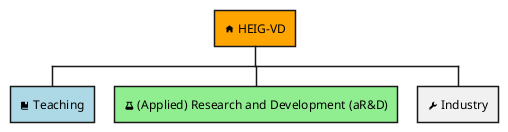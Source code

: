 @startwbs what-do-we-do
*[#orange] <&home> HEIG-VD
**[#lightblue] <&book> Teaching
**[#lightgreen] <&beaker> (Applied) Research and Development (aR&D)
** <&wrench> Industry
@endwbs
